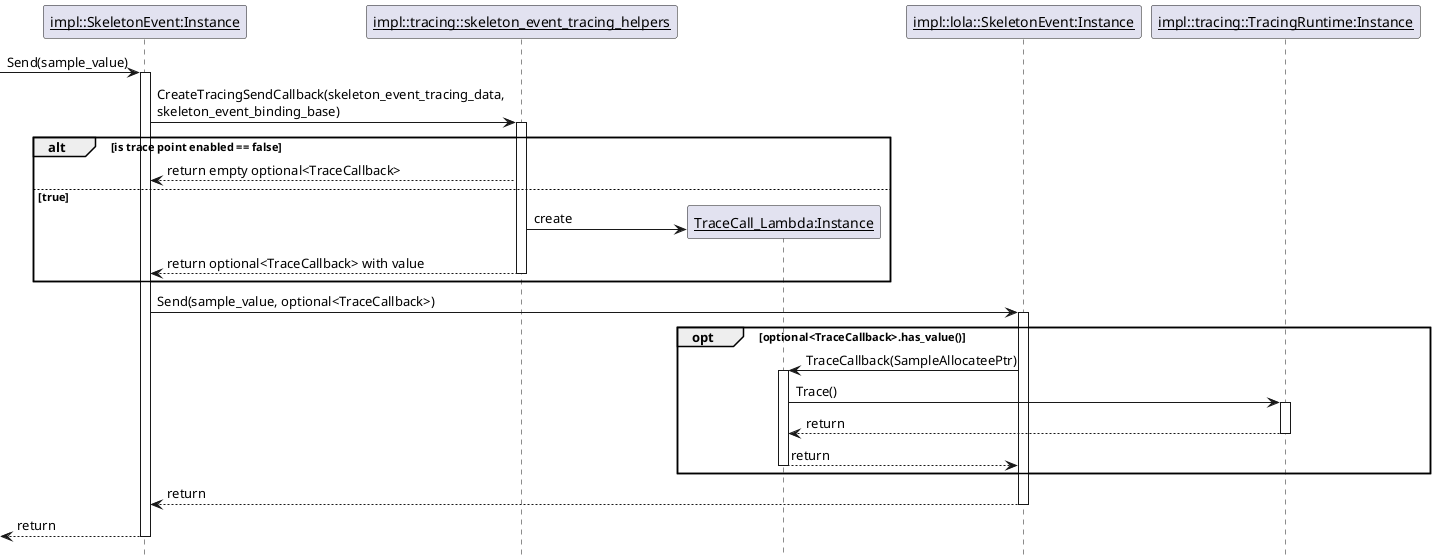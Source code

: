 @startuml sequence_layer_interaction_sample

hide footbox

participant "<u>impl::SkeletonEvent:Instance</u>" as SkeletonEvent
participant "<u>impl::tracing::skeleton_event_tracing_helpers</u>" as TraceHelpers
participant "<u>TraceCall_Lambda:Instance</u>" as TraceLambda
participant "<u>impl::lola::SkeletonEvent:Instance</u>" as LolaSkeletonEvent
participant "<u>impl::tracing::TracingRuntime:Instance</u>" as TracingRuntime

-> SkeletonEvent: Send(sample_value)
activate SkeletonEvent

SkeletonEvent -> TraceHelpers : CreateTracingSendCallback(skeleton_event_tracing_data,\nskeleton_event_binding_base)
activate TraceHelpers

alt is trace point enabled == false
  TraceHelpers --> SkeletonEvent : return empty optional<TraceCallback>
else true
    create TraceLambda
    TraceHelpers -> TraceLambda : create
    TraceHelpers --> SkeletonEvent : return optional<TraceCallback> with value
    deactivate TraceHelpers
end

SkeletonEvent -> LolaSkeletonEvent : Send(sample_value, optional<TraceCallback>)
activate LolaSkeletonEvent

opt optional<TraceCallback>.has_value()
    LolaSkeletonEvent -> TraceLambda : TraceCallback(SampleAllocateePtr)
    activate TraceLambda

    TraceLambda -> TracingRuntime : Trace()
    activate TracingRuntime

    TracingRuntime --> TraceLambda : return
    deactivate TracingRuntime

    TraceLambda --> LolaSkeletonEvent : return
    deactivate TraceLambda
end

LolaSkeletonEvent --> SkeletonEvent : return
deactivate LolaSkeletonEvent

<-- SkeletonEvent : return
deactivate SkeletonEvent

@enduml